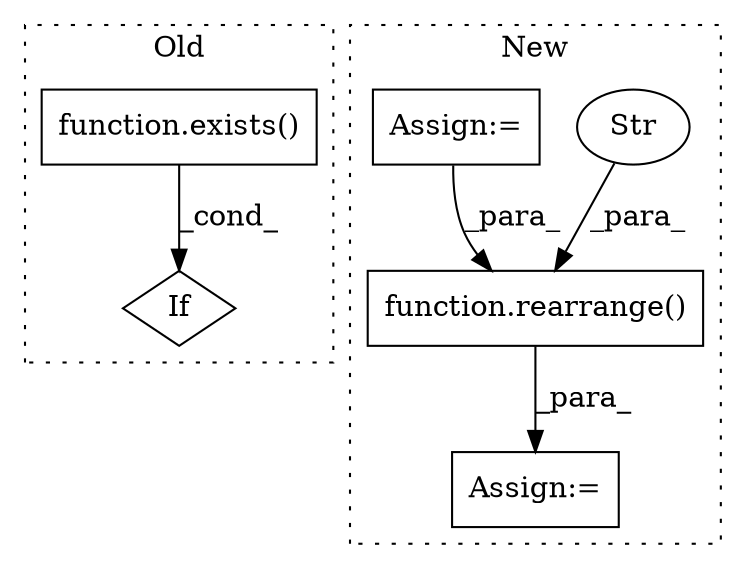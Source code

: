 digraph G {
subgraph cluster0 {
1 [label="function.exists()" a="75" s="1489,1507" l="7,1" shape="box"];
5 [label="If" a="96" s="1486" l="3" shape="diamond"];
label = "Old";
style="dotted";
}
subgraph cluster1 {
2 [label="function.rearrange()" a="75" s="1899,1928" l="10,1" shape="box"];
3 [label="Assign:=" a="68" s="1896" l="3" shape="box"];
4 [label="Str" a="66" s="1918" l="10" shape="ellipse"];
6 [label="Assign:=" a="68" s="1706" l="3" shape="box"];
label = "New";
style="dotted";
}
1 -> 5 [label="_cond_"];
2 -> 3 [label="_para_"];
4 -> 2 [label="_para_"];
6 -> 2 [label="_para_"];
}